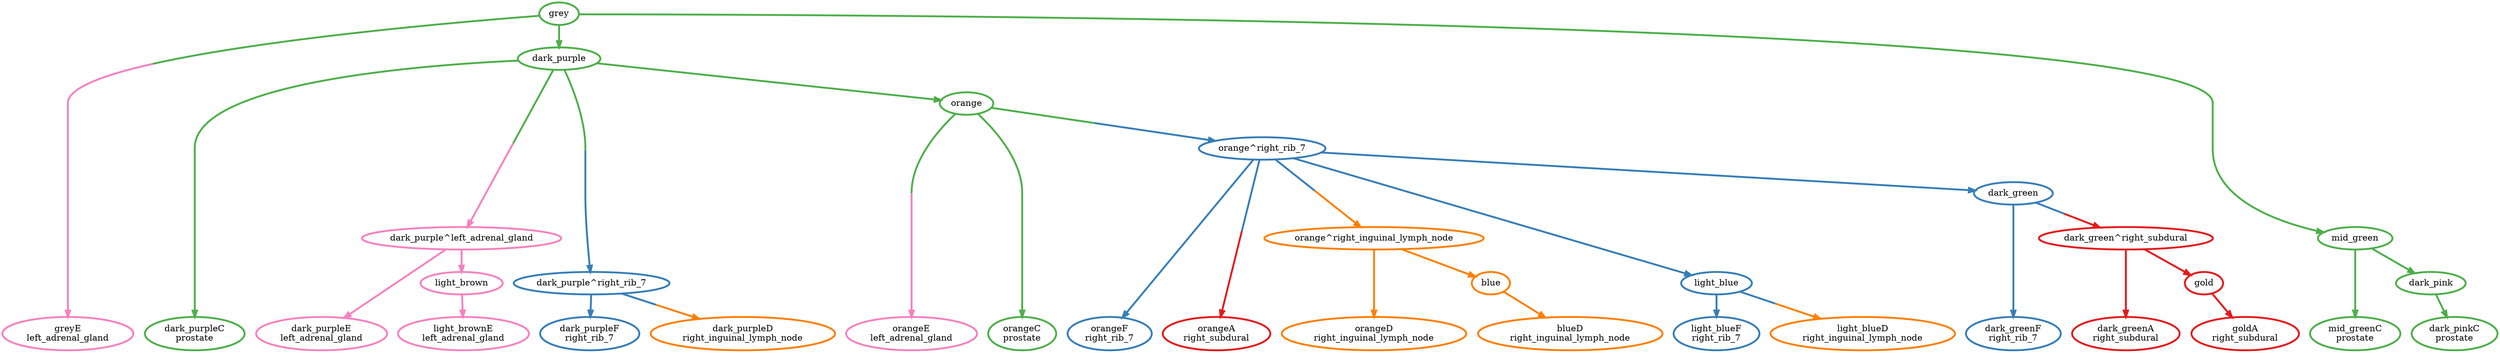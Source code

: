 digraph T {
	{
		rank=same
		32 [penwidth=3,colorscheme=set19,color=8,label="greyE\nleft_adrenal_gland"]
		28 [penwidth=3,colorscheme=set19,color=2,label="dark_purpleF\nright_rib_7"]
		27 [penwidth=3,colorscheme=set19,color=8,label="dark_purpleE\nleft_adrenal_gland"]
		26 [penwidth=3,colorscheme=set19,color=5,label="dark_purpleD\nright_inguinal_lymph_node"]
		25 [penwidth=3,colorscheme=set19,color=3,label="dark_purpleC\nprostate"]
		21 [penwidth=3,colorscheme=set19,color=2,label="orangeF\nright_rib_7"]
		20 [penwidth=3,colorscheme=set19,color=8,label="orangeE\nleft_adrenal_gland"]
		19 [penwidth=3,colorscheme=set19,color=5,label="orangeD\nright_inguinal_lymph_node"]
		18 [penwidth=3,colorscheme=set19,color=3,label="orangeC\nprostate"]
		17 [penwidth=3,colorscheme=set19,color=1,label="orangeA\nright_subdural"]
		15 [penwidth=3,colorscheme=set19,color=2,label="light_blueF\nright_rib_7"]
		14 [penwidth=3,colorscheme=set19,color=5,label="light_blueD\nright_inguinal_lymph_node"]
		12 [penwidth=3,colorscheme=set19,color=5,label="blueD\nright_inguinal_lymph_node"]
		9 [penwidth=3,colorscheme=set19,color=2,label="dark_greenF\nright_rib_7"]
		8 [penwidth=3,colorscheme=set19,color=1,label="dark_greenA\nright_subdural"]
		6 [penwidth=3,colorscheme=set19,color=1,label="goldA\nright_subdural"]
		4 [penwidth=3,colorscheme=set19,color=8,label="light_brownE\nleft_adrenal_gland"]
		2 [penwidth=3,colorscheme=set19,color=3,label="mid_greenC\nprostate"]
		0 [penwidth=3,colorscheme=set19,color=3,label="dark_pinkC\nprostate"]
	}
	33 [penwidth=3,colorscheme=set19,color=3,label="grey"]
	31 [penwidth=3,colorscheme=set19,color=3,label="dark_purple"]
	30 [penwidth=3,colorscheme=set19,color=8,label="dark_purple^left_adrenal_gland"]
	29 [penwidth=3,colorscheme=set19,color=2,label="dark_purple^right_rib_7"]
	24 [penwidth=3,colorscheme=set19,color=3,label="orange"]
	23 [penwidth=3,colorscheme=set19,color=5,label="orange^right_inguinal_lymph_node"]
	22 [penwidth=3,colorscheme=set19,color=2,label="orange^right_rib_7"]
	16 [penwidth=3,colorscheme=set19,color=2,label="light_blue"]
	13 [penwidth=3,colorscheme=set19,color=5,label="blue"]
	11 [penwidth=3,colorscheme=set19,color=2,label="dark_green"]
	10 [penwidth=3,colorscheme=set19,color=1,label="dark_green^right_subdural"]
	7 [penwidth=3,colorscheme=set19,color=1,label="gold"]
	5 [penwidth=3,colorscheme=set19,color=8,label="light_brown"]
	3 [penwidth=3,colorscheme=set19,color=3,label="mid_green"]
	1 [penwidth=3,colorscheme=set19,color=3,label="dark_pink"]
	33 -> 32 [penwidth=3,colorscheme=set19,color="3;0.5:8"]
	33 -> 31 [penwidth=3,colorscheme=set19,color=3]
	33 -> 3 [penwidth=3,colorscheme=set19,color=3]
	31 -> 30 [penwidth=3,colorscheme=set19,color="3;0.5:8"]
	31 -> 29 [penwidth=3,colorscheme=set19,color="3;0.5:2"]
	31 -> 25 [penwidth=3,colorscheme=set19,color=3]
	31 -> 24 [penwidth=3,colorscheme=set19,color=3]
	30 -> 27 [penwidth=3,colorscheme=set19,color=8]
	30 -> 5 [penwidth=3,colorscheme=set19,color=8]
	29 -> 28 [penwidth=3,colorscheme=set19,color=2]
	29 -> 26 [penwidth=3,colorscheme=set19,color="2;0.5:5"]
	24 -> 22 [penwidth=3,colorscheme=set19,color="3;0.5:2"]
	24 -> 20 [penwidth=3,colorscheme=set19,color="3;0.5:8"]
	24 -> 18 [penwidth=3,colorscheme=set19,color=3]
	23 -> 19 [penwidth=3,colorscheme=set19,color=5]
	23 -> 13 [penwidth=3,colorscheme=set19,color=5]
	22 -> 23 [penwidth=3,colorscheme=set19,color="2;0.5:5"]
	22 -> 21 [penwidth=3,colorscheme=set19,color=2]
	22 -> 17 [penwidth=3,colorscheme=set19,color="2;0.5:1"]
	22 -> 16 [penwidth=3,colorscheme=set19,color=2]
	22 -> 11 [penwidth=3,colorscheme=set19,color=2]
	16 -> 15 [penwidth=3,colorscheme=set19,color=2]
	16 -> 14 [penwidth=3,colorscheme=set19,color="2;0.5:5"]
	13 -> 12 [penwidth=3,colorscheme=set19,color=5]
	11 -> 10 [penwidth=3,colorscheme=set19,color="2;0.5:1"]
	11 -> 9 [penwidth=3,colorscheme=set19,color=2]
	10 -> 8 [penwidth=3,colorscheme=set19,color=1]
	10 -> 7 [penwidth=3,colorscheme=set19,color=1]
	7 -> 6 [penwidth=3,colorscheme=set19,color=1]
	5 -> 4 [penwidth=3,colorscheme=set19,color=8]
	3 -> 2 [penwidth=3,colorscheme=set19,color=3]
	3 -> 1 [penwidth=3,colorscheme=set19,color=3]
	1 -> 0 [penwidth=3,colorscheme=set19,color=3]
}
